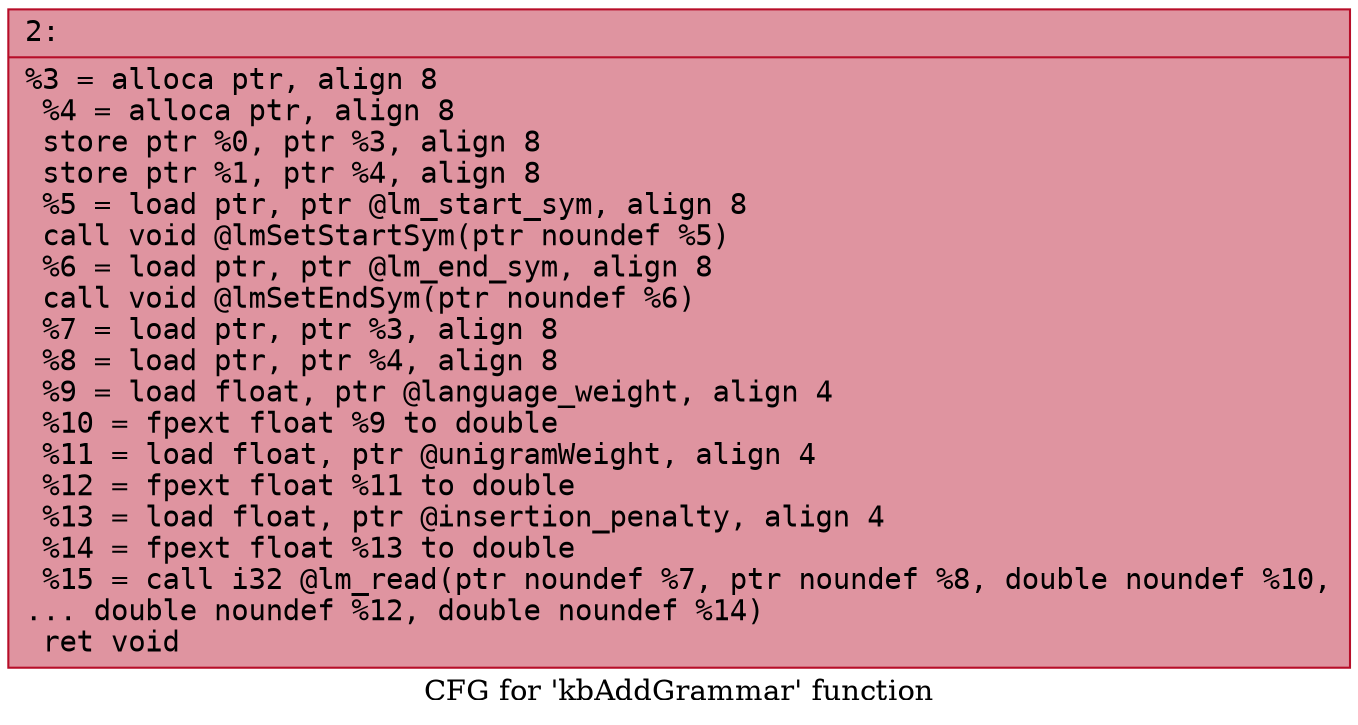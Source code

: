 digraph "CFG for 'kbAddGrammar' function" {
	label="CFG for 'kbAddGrammar' function";

	Node0x600002a89b80 [shape=record,color="#b70d28ff", style=filled, fillcolor="#b70d2870" fontname="Courier",label="{2:\l|  %3 = alloca ptr, align 8\l  %4 = alloca ptr, align 8\l  store ptr %0, ptr %3, align 8\l  store ptr %1, ptr %4, align 8\l  %5 = load ptr, ptr @lm_start_sym, align 8\l  call void @lmSetStartSym(ptr noundef %5)\l  %6 = load ptr, ptr @lm_end_sym, align 8\l  call void @lmSetEndSym(ptr noundef %6)\l  %7 = load ptr, ptr %3, align 8\l  %8 = load ptr, ptr %4, align 8\l  %9 = load float, ptr @language_weight, align 4\l  %10 = fpext float %9 to double\l  %11 = load float, ptr @unigramWeight, align 4\l  %12 = fpext float %11 to double\l  %13 = load float, ptr @insertion_penalty, align 4\l  %14 = fpext float %13 to double\l  %15 = call i32 @lm_read(ptr noundef %7, ptr noundef %8, double noundef %10,\l... double noundef %12, double noundef %14)\l  ret void\l}"];
}
